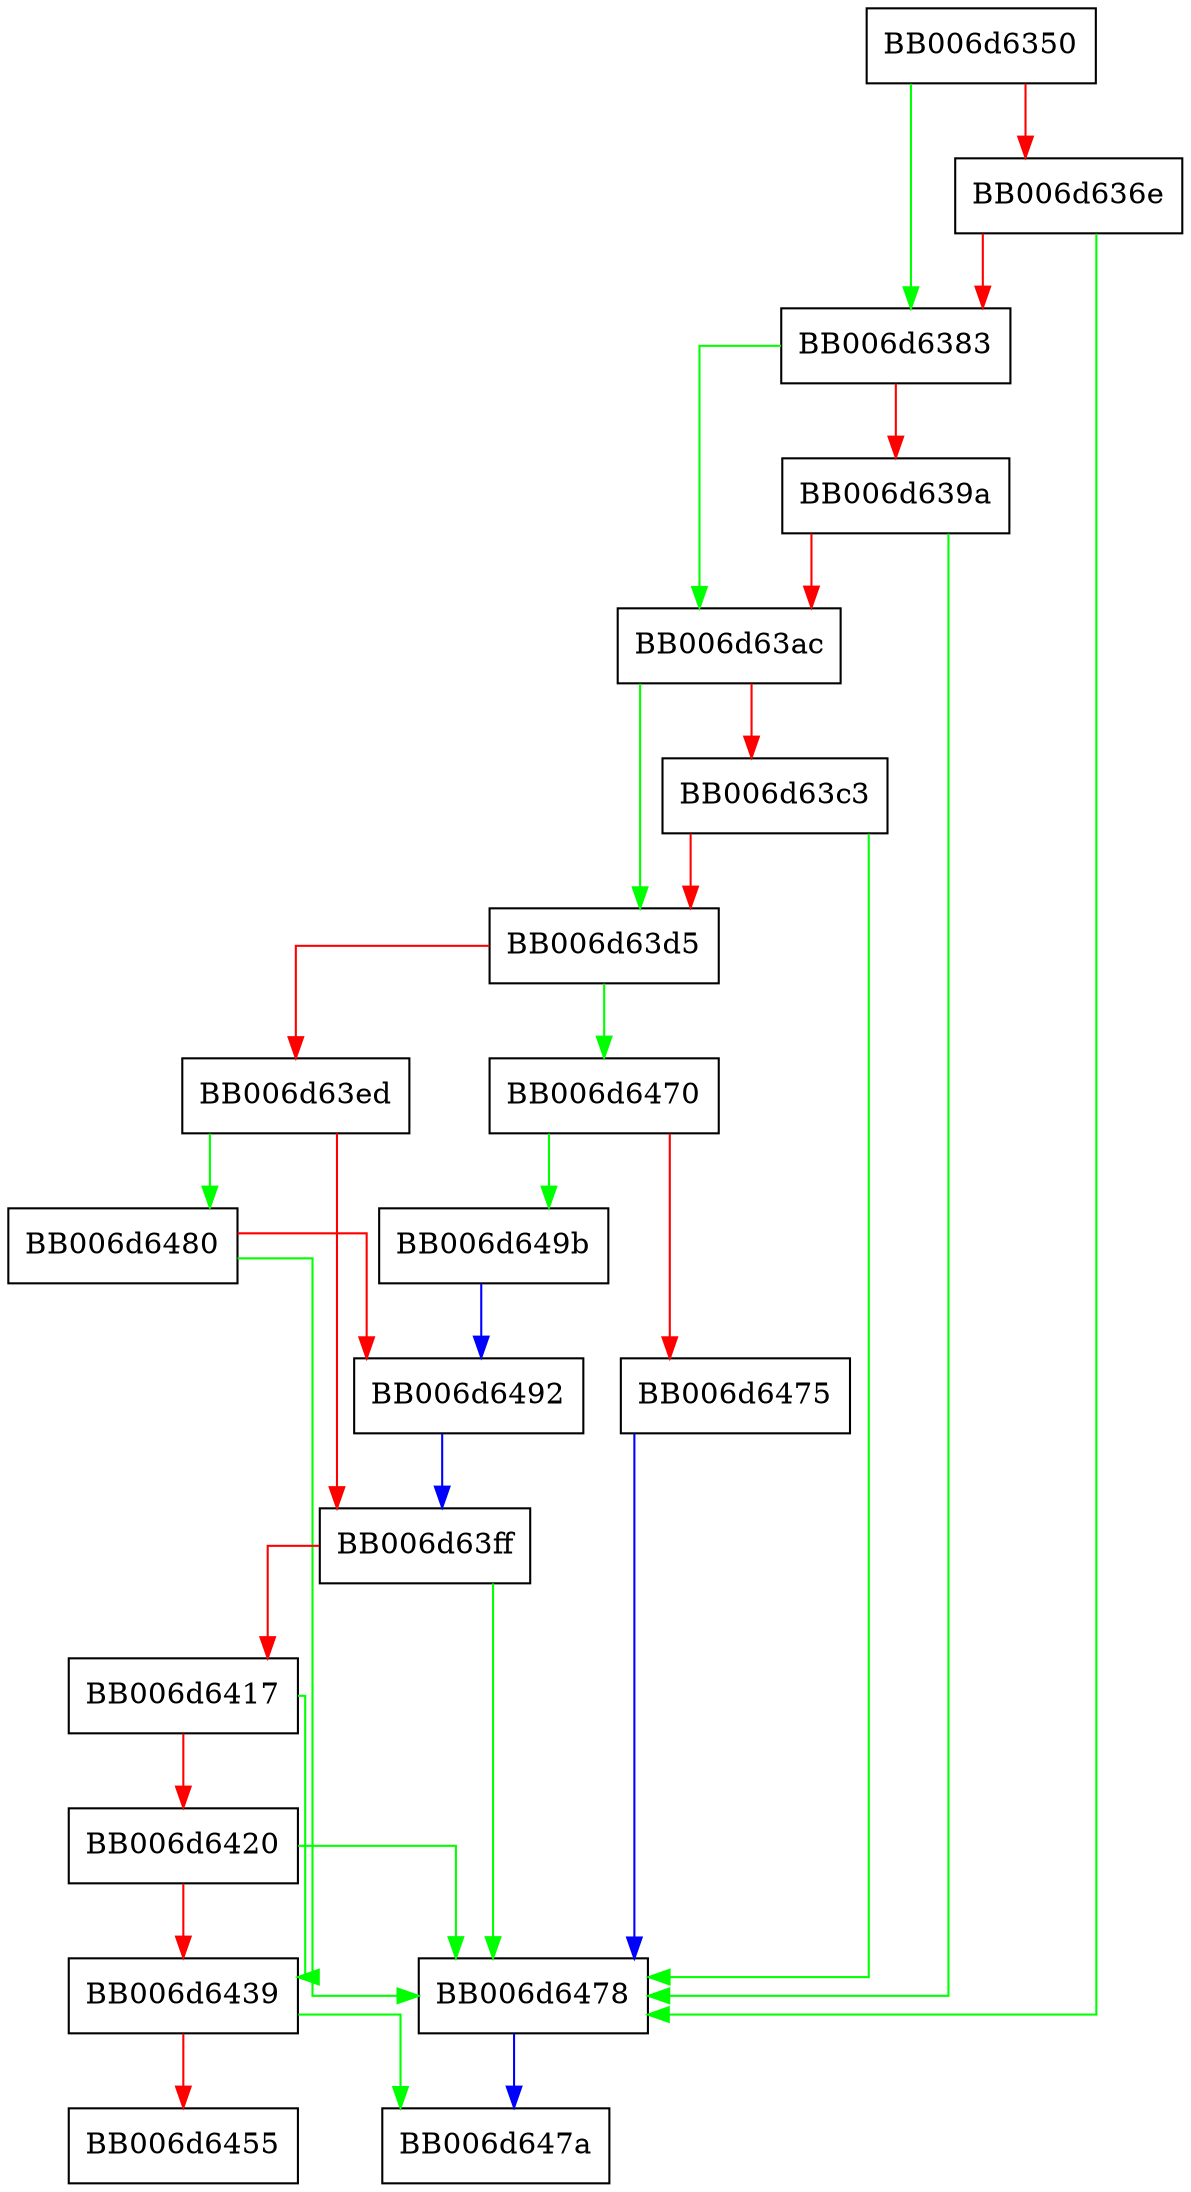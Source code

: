 digraph ed25519_get_params {
  node [shape="box"];
  graph [splines=ortho];
  BB006d6350 -> BB006d6383 [color="green"];
  BB006d6350 -> BB006d636e [color="red"];
  BB006d636e -> BB006d6478 [color="green"];
  BB006d636e -> BB006d6383 [color="red"];
  BB006d6383 -> BB006d63ac [color="green"];
  BB006d6383 -> BB006d639a [color="red"];
  BB006d639a -> BB006d6478 [color="green"];
  BB006d639a -> BB006d63ac [color="red"];
  BB006d63ac -> BB006d63d5 [color="green"];
  BB006d63ac -> BB006d63c3 [color="red"];
  BB006d63c3 -> BB006d6478 [color="green"];
  BB006d63c3 -> BB006d63d5 [color="red"];
  BB006d63d5 -> BB006d6470 [color="green"];
  BB006d63d5 -> BB006d63ed [color="red"];
  BB006d63ed -> BB006d6480 [color="green"];
  BB006d63ed -> BB006d63ff [color="red"];
  BB006d63ff -> BB006d6478 [color="green"];
  BB006d63ff -> BB006d6417 [color="red"];
  BB006d6417 -> BB006d6439 [color="green"];
  BB006d6417 -> BB006d6420 [color="red"];
  BB006d6420 -> BB006d6478 [color="green"];
  BB006d6420 -> BB006d6439 [color="red"];
  BB006d6439 -> BB006d647a [color="green"];
  BB006d6439 -> BB006d6455 [color="red"];
  BB006d6470 -> BB006d649b [color="green"];
  BB006d6470 -> BB006d6475 [color="red"];
  BB006d6475 -> BB006d6478 [color="blue"];
  BB006d6478 -> BB006d647a [color="blue"];
  BB006d6480 -> BB006d6478 [color="green"];
  BB006d6480 -> BB006d6492 [color="red"];
  BB006d6492 -> BB006d63ff [color="blue"];
  BB006d649b -> BB006d6492 [color="blue"];
}